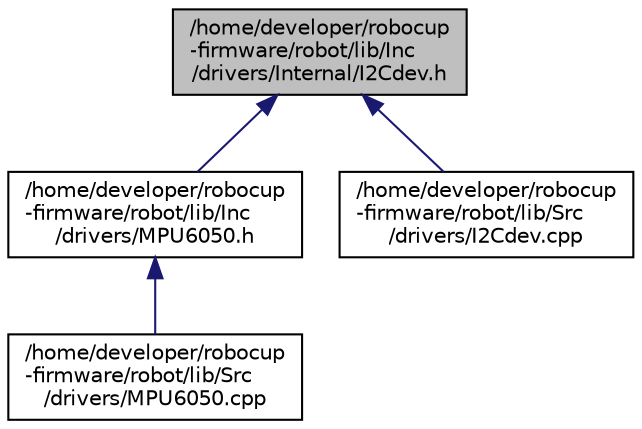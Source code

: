 digraph "/home/developer/robocup-firmware/robot/lib/Inc/drivers/Internal/I2Cdev.h"
{
  edge [fontname="Helvetica",fontsize="10",labelfontname="Helvetica",labelfontsize="10"];
  node [fontname="Helvetica",fontsize="10",shape=record];
  Node3 [label="/home/developer/robocup\l-firmware/robot/lib/Inc\l/drivers/Internal/I2Cdev.h",height=0.2,width=0.4,color="black", fillcolor="grey75", style="filled", fontcolor="black"];
  Node3 -> Node4 [dir="back",color="midnightblue",fontsize="10",style="solid",fontname="Helvetica"];
  Node4 [label="/home/developer/robocup\l-firmware/robot/lib/Inc\l/drivers/MPU6050.h",height=0.2,width=0.4,color="black", fillcolor="white", style="filled",URL="$_m_p_u6050_8h.html"];
  Node4 -> Node5 [dir="back",color="midnightblue",fontsize="10",style="solid",fontname="Helvetica"];
  Node5 [label="/home/developer/robocup\l-firmware/robot/lib/Src\l/drivers/MPU6050.cpp",height=0.2,width=0.4,color="black", fillcolor="white", style="filled",URL="$_m_p_u6050_8cpp.html"];
  Node3 -> Node6 [dir="back",color="midnightblue",fontsize="10",style="solid",fontname="Helvetica"];
  Node6 [label="/home/developer/robocup\l-firmware/robot/lib/Src\l/drivers/I2Cdev.cpp",height=0.2,width=0.4,color="black", fillcolor="white", style="filled",URL="$_i2_cdev_8cpp.html"];
}
